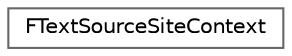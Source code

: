 digraph "Graphical Class Hierarchy"
{
 // INTERACTIVE_SVG=YES
 // LATEX_PDF_SIZE
  bgcolor="transparent";
  edge [fontname=Helvetica,fontsize=10,labelfontname=Helvetica,labelfontsize=10];
  node [fontname=Helvetica,fontsize=10,shape=box,height=0.2,width=0.4];
  rankdir="LR";
  Node0 [id="Node000000",label="FTextSourceSiteContext",height=0.2,width=0.4,color="grey40", fillcolor="white", style="filled",URL="$de/d0b/structFTextSourceSiteContext.html",tooltip=" "];
}
